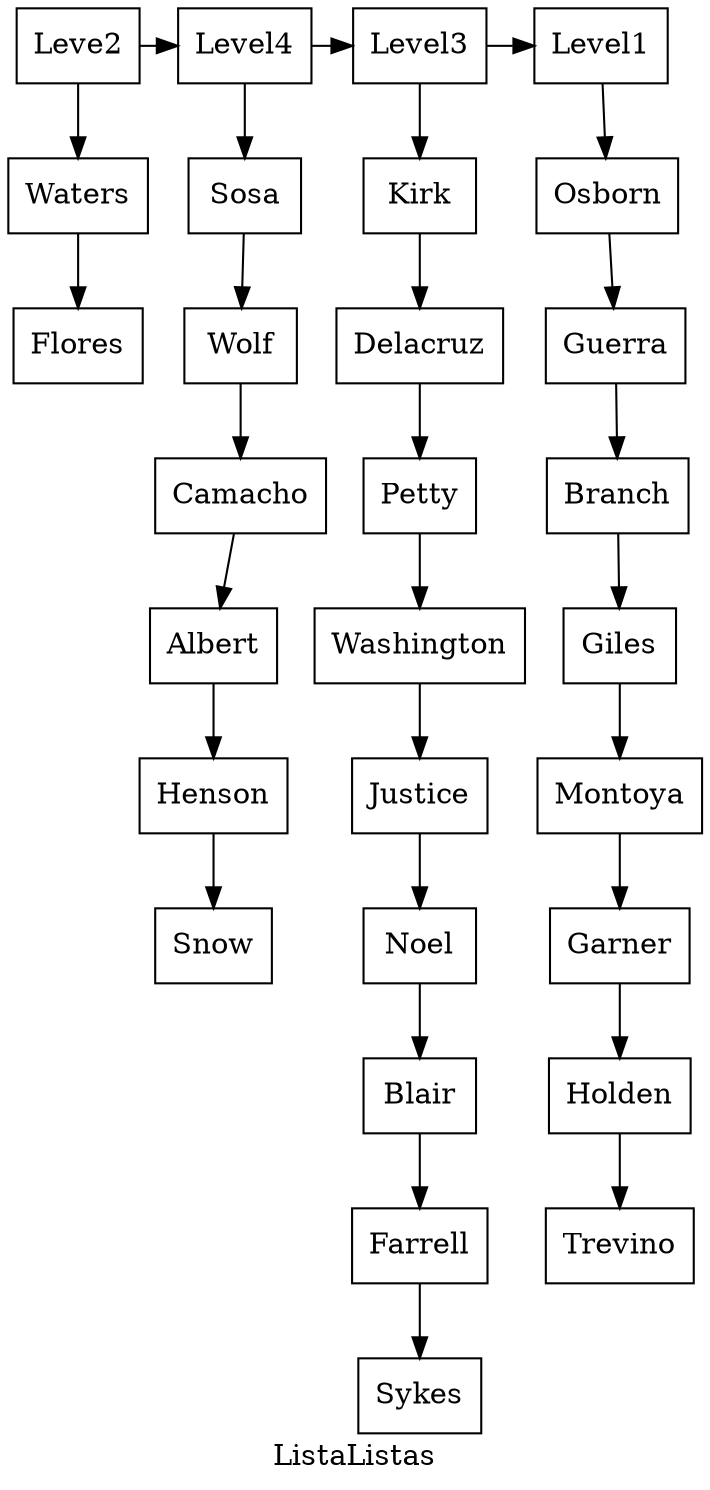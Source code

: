 digraph G{
label="ListaListas";
node[shape=box];
subgraph{
node[shape=box];
n450093[label="Waters"];
n424677[label="Flores"];
n450093->n424677;
Leve2->n450093;}
subgraph{
node[shape=box];
n187765[label="Sosa"];
n801663[label="Wolf"];
n507715[label="Camacho"];
n74913[label="Albert"];
n99647[label="Henson"];
n868070[label="Snow"];
n187765->n801663;
n801663->n507715;
n507715->n74913;
n74913->n99647;
n99647->n868070;
Level4->n187765;}
subgraph{
node[shape=box];
n613161[label="Kirk"];
n110138[label="Delacruz"];
n770027[label="Petty"];
n990648[label="Washington"];
n200459[label="Justice"];
n577947[label="Noel"];
n372284[label="Blair"];
n666202[label="Farrell"];
n633321[label="Sykes"];
n613161->n110138;
n110138->n770027;
n770027->n990648;
n990648->n200459;
n200459->n577947;
n577947->n372284;
n372284->n666202;
n666202->n633321;
Level3->n613161;}
subgraph{
node[shape=box];
n566031[label="Osborn"];
n495406[label="Guerra"];
n447311[label="Branch"];
n705737[label="Giles"];
n20104[label="Montoya"];
n758133[label="Garner"];
n637785[label="Holden"];
n861972[label="Trevino"];
n566031->n495406;
n495406->n447311;
n447311->n705737;
n705737->n20104;
n20104->n758133;
n758133->n637785;
n637785->n861972;
Level1->n566031;}
{rank=same;
Leve2->Level4;
Level4->Level3;
Level3->Level1;
}
}